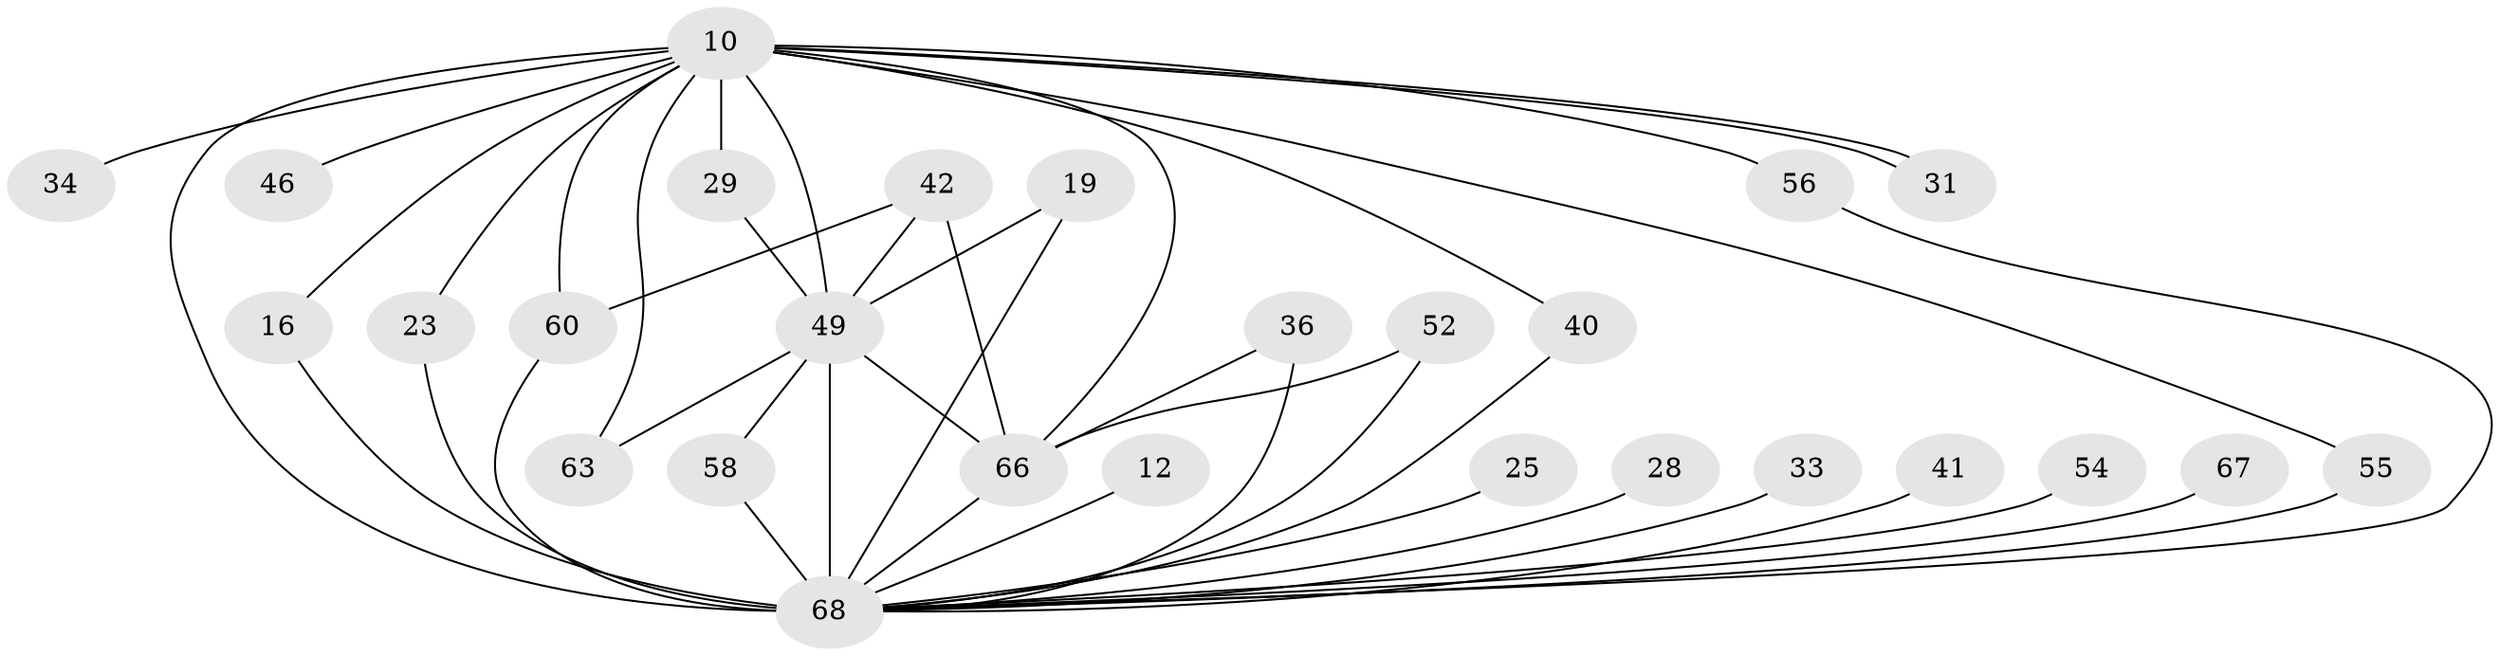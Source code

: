 // original degree distribution, {21: 0.029411764705882353, 13: 0.014705882352941176, 12: 0.014705882352941176, 17: 0.029411764705882353, 16: 0.014705882352941176, 22: 0.014705882352941176, 14: 0.014705882352941176, 23: 0.014705882352941176, 2: 0.5882352941176471, 4: 0.07352941176470588, 8: 0.014705882352941176, 3: 0.16176470588235295, 5: 0.014705882352941176}
// Generated by graph-tools (version 1.1) at 2025/49/03/04/25 21:49:09]
// undirected, 27 vertices, 44 edges
graph export_dot {
graph [start="1"]
  node [color=gray90,style=filled];
  10 [super="+1"];
  12;
  16;
  19;
  23;
  25;
  28;
  29;
  31;
  33;
  34;
  36;
  40;
  41;
  42 [super="+20+39"];
  46;
  49 [super="+17+7+3"];
  52;
  54;
  55 [super="+26+43"];
  56;
  58;
  60 [super="+13"];
  63;
  66 [super="+65+35+64+61+38+48"];
  67;
  68 [super="+59+62+53"];
  10 -- 16;
  10 -- 23;
  10 -- 31;
  10 -- 31;
  10 -- 34 [weight=2];
  10 -- 46 [weight=2];
  10 -- 56;
  10 -- 66 [weight=7];
  10 -- 29;
  10 -- 40;
  10 -- 63;
  10 -- 60;
  10 -- 49 [weight=8];
  10 -- 55;
  10 -- 68 [weight=12];
  12 -- 68;
  16 -- 68;
  19 -- 49;
  19 -- 68;
  23 -- 68;
  25 -- 68 [weight=2];
  28 -- 68 [weight=2];
  29 -- 49;
  33 -- 68 [weight=2];
  36 -- 66;
  36 -- 68 [weight=2];
  40 -- 68;
  41 -- 68;
  42 -- 49 [weight=3];
  42 -- 66;
  42 -- 60;
  49 -- 68 [weight=28];
  49 -- 66;
  49 -- 58;
  49 -- 63;
  52 -- 66;
  52 -- 68;
  54 -- 68 [weight=2];
  55 -- 68 [weight=3];
  56 -- 68;
  58 -- 68;
  60 -- 68 [weight=2];
  66 -- 68 [weight=3];
  67 -- 68 [weight=2];
}
